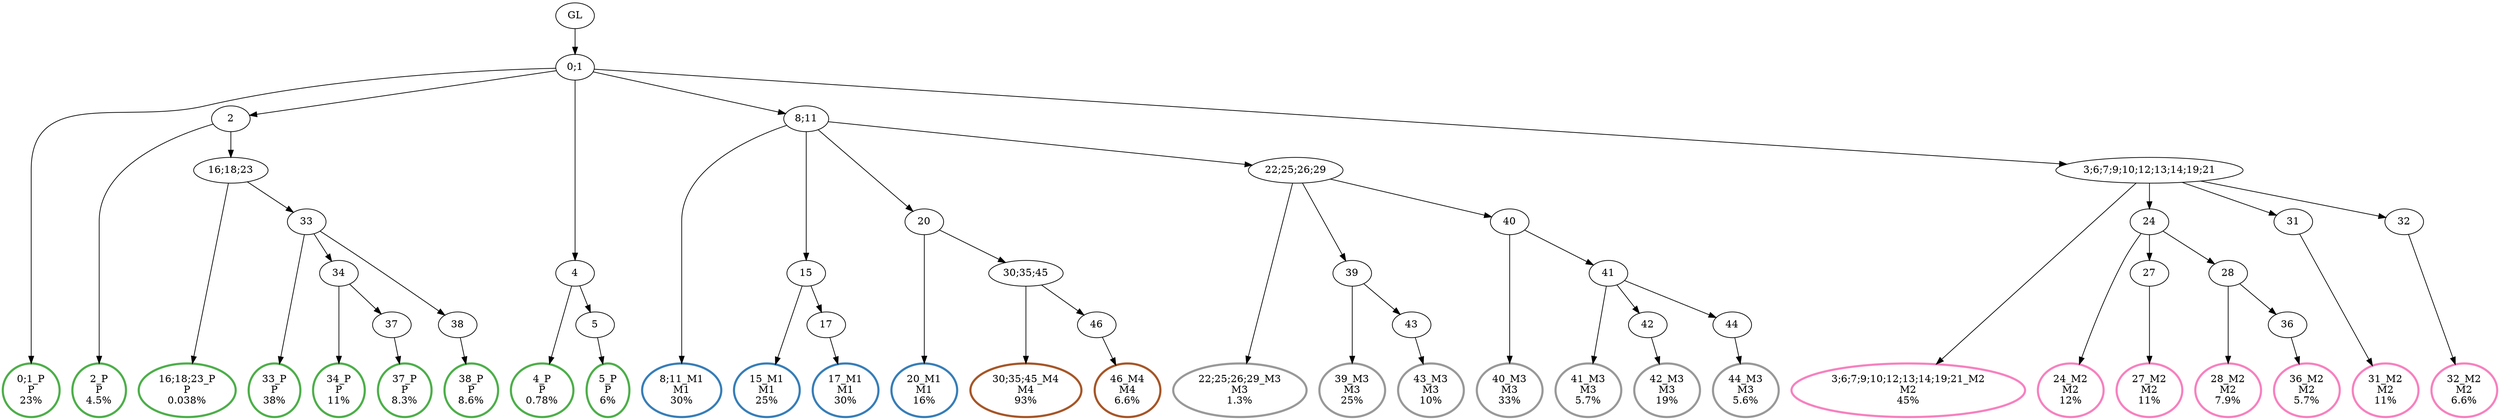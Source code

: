 digraph T {
	{
		rank=same
		56 [penwidth=3,colorscheme=set19,color=3,label="0;1_P\nP\n23%"]
		54 [penwidth=3,colorscheme=set19,color=3,label="2_P\nP\n4.5%"]
		52 [penwidth=3,colorscheme=set19,color=3,label="16;18;23_P\nP\n0.038%"]
		50 [penwidth=3,colorscheme=set19,color=3,label="33_P\nP\n38%"]
		48 [penwidth=3,colorscheme=set19,color=3,label="34_P\nP\n11%"]
		46 [penwidth=3,colorscheme=set19,color=3,label="37_P\nP\n8.3%"]
		44 [penwidth=3,colorscheme=set19,color=3,label="38_P\nP\n8.6%"]
		42 [penwidth=3,colorscheme=set19,color=3,label="4_P\nP\n0.78%"]
		40 [penwidth=3,colorscheme=set19,color=3,label="5_P\nP\n6%"]
		38 [penwidth=3,colorscheme=set19,color=2,label="8;11_M1\nM1\n30%"]
		36 [penwidth=3,colorscheme=set19,color=2,label="15_M1\nM1\n25%"]
		34 [penwidth=3,colorscheme=set19,color=2,label="17_M1\nM1\n30%"]
		32 [penwidth=3,colorscheme=set19,color=2,label="20_M1\nM1\n16%"]
		30 [penwidth=3,colorscheme=set19,color=8,label="3;6;7;9;10;12;13;14;19;21_M2\nM2\n45%"]
		28 [penwidth=3,colorscheme=set19,color=8,label="24_M2\nM2\n12%"]
		26 [penwidth=3,colorscheme=set19,color=8,label="27_M2\nM2\n11%"]
		24 [penwidth=3,colorscheme=set19,color=8,label="28_M2\nM2\n7.9%"]
		22 [penwidth=3,colorscheme=set19,color=8,label="36_M2\nM2\n5.7%"]
		20 [penwidth=3,colorscheme=set19,color=8,label="31_M2\nM2\n11%"]
		18 [penwidth=3,colorscheme=set19,color=8,label="32_M2\nM2\n6.6%"]
		16 [penwidth=3,colorscheme=set19,color=9,label="22;25;26;29_M3\nM3\n1.3%"]
		14 [penwidth=3,colorscheme=set19,color=9,label="39_M3\nM3\n25%"]
		12 [penwidth=3,colorscheme=set19,color=9,label="43_M3\nM3\n10%"]
		10 [penwidth=3,colorscheme=set19,color=9,label="40_M3\nM3\n33%"]
		8 [penwidth=3,colorscheme=set19,color=9,label="41_M3\nM3\n5.7%"]
		6 [penwidth=3,colorscheme=set19,color=9,label="42_M3\nM3\n19%"]
		4 [penwidth=3,colorscheme=set19,color=9,label="44_M3\nM3\n5.6%"]
		2 [penwidth=3,colorscheme=set19,color=7,label="30;35;45_M4\nM4\n93%"]
		0 [penwidth=3,colorscheme=set19,color=7,label="46_M4\nM4\n6.6%"]
	}
	58 [label="GL"]
	57 [label="0;1"]
	55 [label="2"]
	53 [label="16;18;23"]
	51 [label="33"]
	49 [label="34"]
	47 [label="37"]
	45 [label="38"]
	43 [label="4"]
	41 [label="5"]
	39 [label="8;11"]
	37 [label="15"]
	35 [label="17"]
	33 [label="20"]
	31 [label="3;6;7;9;10;12;13;14;19;21"]
	29 [label="24"]
	27 [label="27"]
	25 [label="28"]
	23 [label="36"]
	21 [label="31"]
	19 [label="32"]
	17 [label="22;25;26;29"]
	15 [label="39"]
	13 [label="43"]
	11 [label="40"]
	9 [label="41"]
	7 [label="42"]
	5 [label="44"]
	3 [label="30;35;45"]
	1 [label="46"]
	58 -> 57
	57 -> 56
	57 -> 55
	57 -> 43
	57 -> 39
	57 -> 31
	55 -> 54
	55 -> 53
	53 -> 52
	53 -> 51
	51 -> 50
	51 -> 49
	51 -> 45
	49 -> 48
	49 -> 47
	47 -> 46
	45 -> 44
	43 -> 42
	43 -> 41
	41 -> 40
	39 -> 38
	39 -> 37
	39 -> 33
	39 -> 17
	37 -> 36
	37 -> 35
	35 -> 34
	33 -> 32
	33 -> 3
	31 -> 30
	31 -> 29
	31 -> 21
	31 -> 19
	29 -> 28
	29 -> 27
	29 -> 25
	27 -> 26
	25 -> 24
	25 -> 23
	23 -> 22
	21 -> 20
	19 -> 18
	17 -> 16
	17 -> 15
	17 -> 11
	15 -> 14
	15 -> 13
	13 -> 12
	11 -> 10
	11 -> 9
	9 -> 8
	9 -> 7
	9 -> 5
	7 -> 6
	5 -> 4
	3 -> 2
	3 -> 1
	1 -> 0
}
